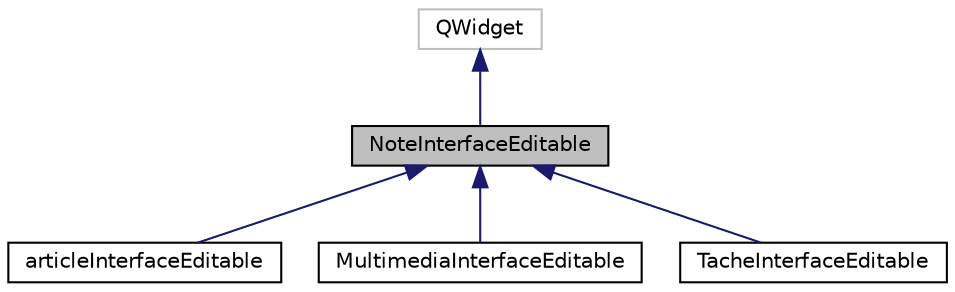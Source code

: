digraph "NoteInterfaceEditable"
{
  edge [fontname="Helvetica",fontsize="10",labelfontname="Helvetica",labelfontsize="10"];
  node [fontname="Helvetica",fontsize="10",shape=record];
  Node1 [label="NoteInterfaceEditable",height=0.2,width=0.4,color="black", fillcolor="grey75", style="filled", fontcolor="black"];
  Node2 -> Node1 [dir="back",color="midnightblue",fontsize="10",style="solid",fontname="Helvetica"];
  Node2 [label="QWidget",height=0.2,width=0.4,color="grey75", fillcolor="white", style="filled"];
  Node1 -> Node3 [dir="back",color="midnightblue",fontsize="10",style="solid",fontname="Helvetica"];
  Node3 [label="articleInterfaceEditable",height=0.2,width=0.4,color="black", fillcolor="white", style="filled",URL="$classarticleInterfaceEditable.html"];
  Node1 -> Node4 [dir="back",color="midnightblue",fontsize="10",style="solid",fontname="Helvetica"];
  Node4 [label="MultimediaInterfaceEditable",height=0.2,width=0.4,color="black", fillcolor="white", style="filled",URL="$classMultimediaInterfaceEditable.html"];
  Node1 -> Node5 [dir="back",color="midnightblue",fontsize="10",style="solid",fontname="Helvetica"];
  Node5 [label="TacheInterfaceEditable",height=0.2,width=0.4,color="black", fillcolor="white", style="filled",URL="$classTacheInterfaceEditable.html"];
}

